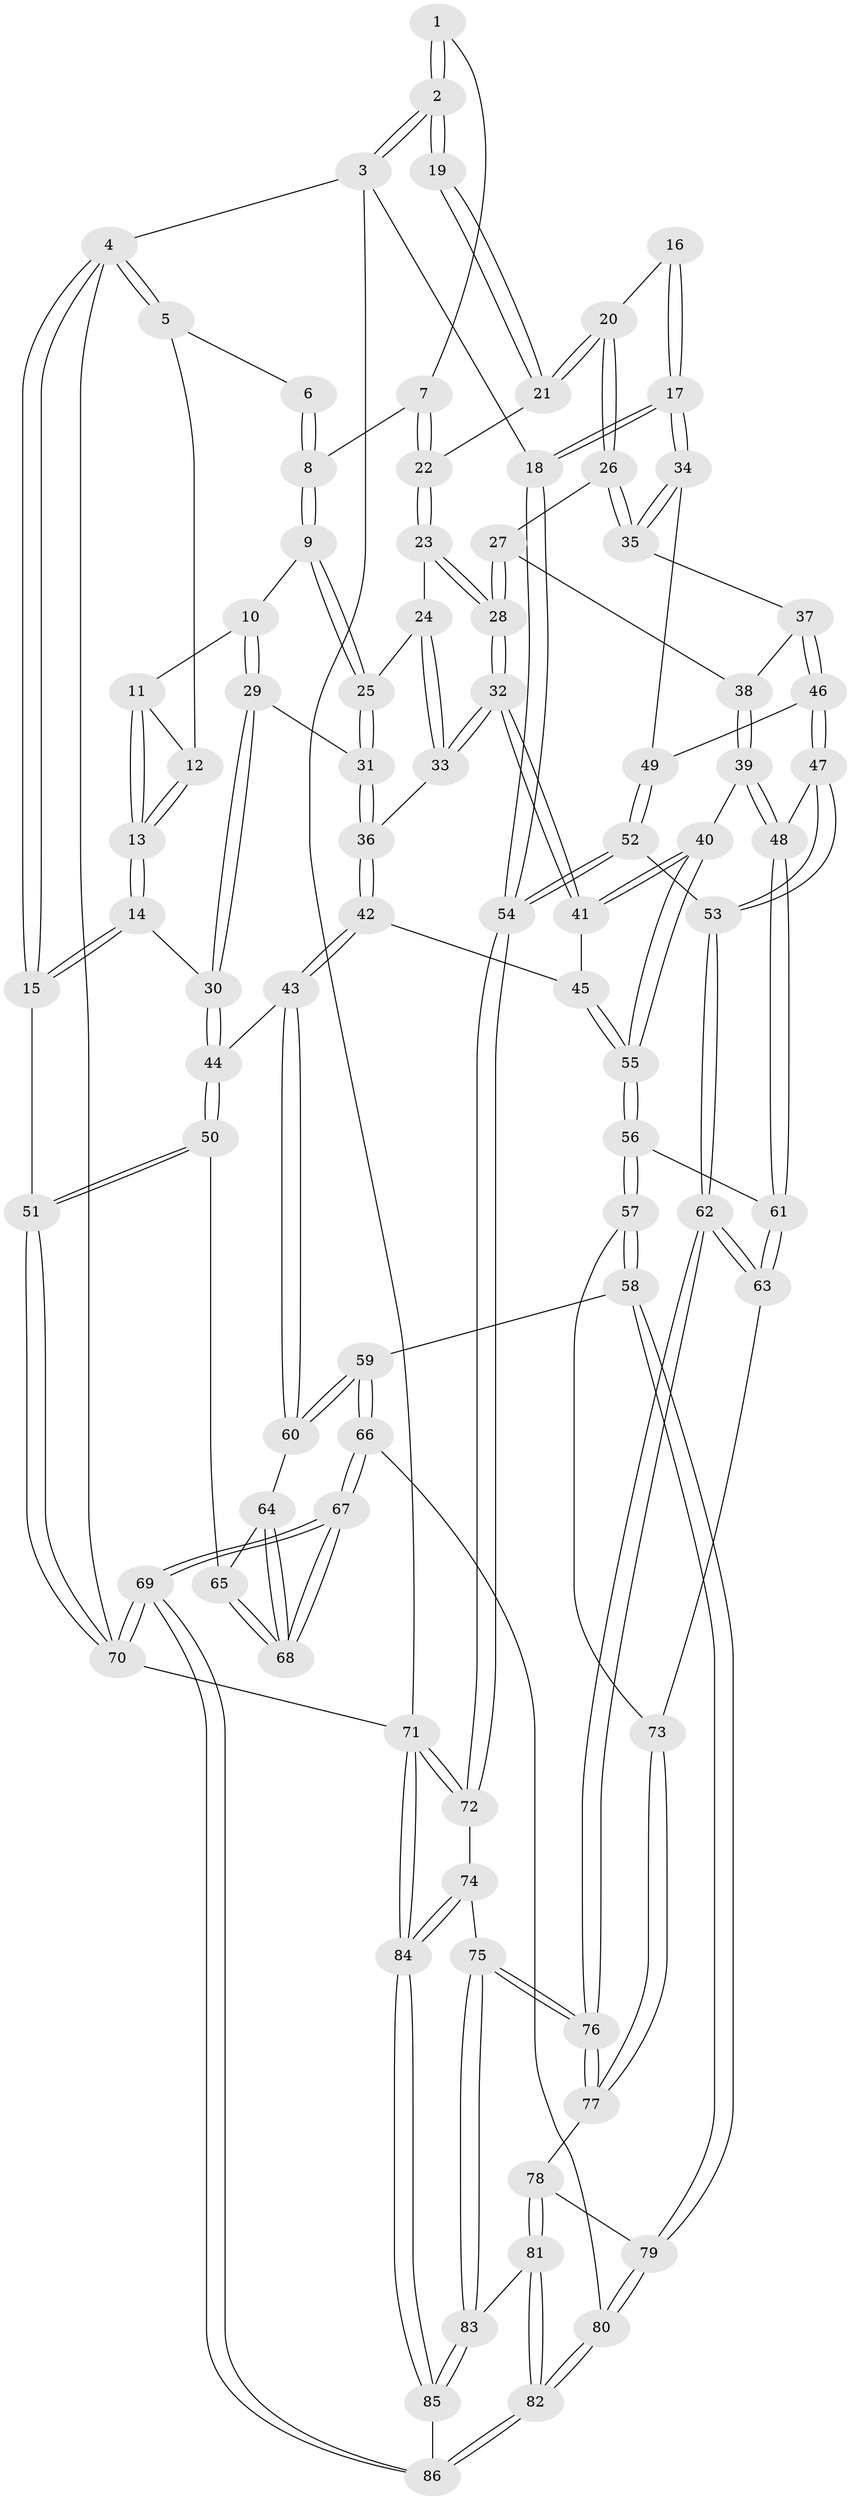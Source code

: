 // Generated by graph-tools (version 1.1) at 2025/38/03/09/25 02:38:43]
// undirected, 86 vertices, 212 edges
graph export_dot {
graph [start="1"]
  node [color=gray90,style=filled];
  1 [pos="+0.6481628497361696+0"];
  2 [pos="+1+0"];
  3 [pos="+1+0"];
  4 [pos="+0+0"];
  5 [pos="+0.011617830648826613+0"];
  6 [pos="+0.4461908931160398+0"];
  7 [pos="+0.6662456579093141+0.024026658098241255"];
  8 [pos="+0.3745677148453487+0.1263192059017352"];
  9 [pos="+0.35005978788211917+0.16902353274145315"];
  10 [pos="+0.31084386625493277+0.17100538691381548"];
  11 [pos="+0.30595417394541913+0.1702623285349896"];
  12 [pos="+0.09841601522728533+0"];
  13 [pos="+0.12494143971759192+0.2624204484969213"];
  14 [pos="+0.0772362073282977+0.31599799409759927"];
  15 [pos="+0+0.33710215455440523"];
  16 [pos="+0.9503526260785313+0.15847946461721057"];
  17 [pos="+1+0.3474164912166765"];
  18 [pos="+1+0.3511570705297589"];
  19 [pos="+0.9344171469886305+0.06608938909470946"];
  20 [pos="+0.7991181853816338+0.20567799412695906"];
  21 [pos="+0.7445782004501917+0.1306426862788985"];
  22 [pos="+0.6851372864381111+0.09410581682780167"];
  23 [pos="+0.6158889812993805+0.18259636343384011"];
  24 [pos="+0.5687308670154209+0.20609764383028759"];
  25 [pos="+0.40720782842230085+0.21570733837163672"];
  26 [pos="+0.8207888350346231+0.2561704885770325"];
  27 [pos="+0.7764993848418152+0.31858748621167604"];
  28 [pos="+0.6565358621979694+0.3544336614930236"];
  29 [pos="+0.30315989373228014+0.34404187038839035"];
  30 [pos="+0.2087815509969129+0.4324467279208537"];
  31 [pos="+0.4203540913110244+0.3437775757853766"];
  32 [pos="+0.6202853053554548+0.438441315015658"];
  33 [pos="+0.5236253284510227+0.3845940310400146"];
  34 [pos="+1+0.3507296081682661"];
  35 [pos="+0.9757487769552614+0.34175527197343814"];
  36 [pos="+0.4395644130669814+0.385423336244753"];
  37 [pos="+0.8469109072651195+0.4448560481513378"];
  38 [pos="+0.7781646226289131+0.3793098280978052"];
  39 [pos="+0.6654656661834347+0.50075538029922"];
  40 [pos="+0.6537830692234272+0.4927319738778582"];
  41 [pos="+0.6221417830959053+0.4431079393901476"];
  42 [pos="+0.3747090831366631+0.49543590422697553"];
  43 [pos="+0.30877405815966613+0.5223048725748285"];
  44 [pos="+0.21302701933713408+0.4396378116639986"];
  45 [pos="+0.4371023658721232+0.5272102179373438"];
  46 [pos="+0.8334095448316009+0.4776380976550956"];
  47 [pos="+0.6888662761054561+0.5226109205483398"];
  48 [pos="+0.6836065906296521+0.521538411125137"];
  49 [pos="+0.8799097006912692+0.5369227460489033"];
  50 [pos="+0.07535373708228787+0.6101421685236622"];
  51 [pos="+0+0.5474024356704127"];
  52 [pos="+0.9096506602361778+0.6610565377743977"];
  53 [pos="+0.8650050815669735+0.6736099802585285"];
  54 [pos="+1+0.7182538674043224"];
  55 [pos="+0.5029029202189499+0.5888003627061301"];
  56 [pos="+0.507880131386835+0.6914422511522554"];
  57 [pos="+0.4741139578621397+0.7211611790156418"];
  58 [pos="+0.444634906313464+0.7421297194025592"];
  59 [pos="+0.389251681167572+0.7510107610863397"];
  60 [pos="+0.3007435904068945+0.5722421682943786"];
  61 [pos="+0.6386844480880168+0.6911182783952244"];
  62 [pos="+0.7711891916937247+0.7650984339947382"];
  63 [pos="+0.6514851225064112+0.7063400058632429"];
  64 [pos="+0.25397775706706505+0.6037002949394377"];
  65 [pos="+0.09171290414445132+0.625042009111756"];
  66 [pos="+0.33413936304114894+0.8212095761529759"];
  67 [pos="+0.15226660241557957+0.907449030102012"];
  68 [pos="+0.15007881435990422+0.8079645324973629"];
  69 [pos="+0+1"];
  70 [pos="+0+1"];
  71 [pos="+1+1"];
  72 [pos="+1+1"];
  73 [pos="+0.6080089500310245+0.8145271229734327"];
  74 [pos="+0.7938186278311601+0.860779707811302"];
  75 [pos="+0.7752716205933127+0.8491816389088593"];
  76 [pos="+0.7726905130130618+0.8299996349256786"];
  77 [pos="+0.6073738730345174+0.8197909584132425"];
  78 [pos="+0.591867514226467+0.8569939764384205"];
  79 [pos="+0.5210635248654824+0.8387488824180188"];
  80 [pos="+0.47504913867566345+0.9687412298158452"];
  81 [pos="+0.6214871818347251+0.9146893252039378"];
  82 [pos="+0.5049529672197992+1"];
  83 [pos="+0.7049035052755197+0.9173265232360387"];
  84 [pos="+0.8867897424476515+1"];
  85 [pos="+0.7661792841983582+1"];
  86 [pos="+0.4830269324277368+1"];
  1 -- 2;
  1 -- 2;
  1 -- 7;
  2 -- 3;
  2 -- 3;
  2 -- 19;
  2 -- 19;
  3 -- 4;
  3 -- 18;
  3 -- 71;
  4 -- 5;
  4 -- 5;
  4 -- 15;
  4 -- 15;
  4 -- 70;
  5 -- 6;
  5 -- 12;
  6 -- 8;
  6 -- 8;
  7 -- 8;
  7 -- 22;
  7 -- 22;
  8 -- 9;
  8 -- 9;
  9 -- 10;
  9 -- 25;
  9 -- 25;
  10 -- 11;
  10 -- 29;
  10 -- 29;
  11 -- 12;
  11 -- 13;
  11 -- 13;
  12 -- 13;
  12 -- 13;
  13 -- 14;
  13 -- 14;
  14 -- 15;
  14 -- 15;
  14 -- 30;
  15 -- 51;
  16 -- 17;
  16 -- 17;
  16 -- 20;
  17 -- 18;
  17 -- 18;
  17 -- 34;
  17 -- 34;
  18 -- 54;
  18 -- 54;
  19 -- 21;
  19 -- 21;
  20 -- 21;
  20 -- 21;
  20 -- 26;
  20 -- 26;
  21 -- 22;
  22 -- 23;
  22 -- 23;
  23 -- 24;
  23 -- 28;
  23 -- 28;
  24 -- 25;
  24 -- 33;
  24 -- 33;
  25 -- 31;
  25 -- 31;
  26 -- 27;
  26 -- 35;
  26 -- 35;
  27 -- 28;
  27 -- 28;
  27 -- 38;
  28 -- 32;
  28 -- 32;
  29 -- 30;
  29 -- 30;
  29 -- 31;
  30 -- 44;
  30 -- 44;
  31 -- 36;
  31 -- 36;
  32 -- 33;
  32 -- 33;
  32 -- 41;
  32 -- 41;
  33 -- 36;
  34 -- 35;
  34 -- 35;
  34 -- 49;
  35 -- 37;
  36 -- 42;
  36 -- 42;
  37 -- 38;
  37 -- 46;
  37 -- 46;
  38 -- 39;
  38 -- 39;
  39 -- 40;
  39 -- 48;
  39 -- 48;
  40 -- 41;
  40 -- 41;
  40 -- 55;
  40 -- 55;
  41 -- 45;
  42 -- 43;
  42 -- 43;
  42 -- 45;
  43 -- 44;
  43 -- 60;
  43 -- 60;
  44 -- 50;
  44 -- 50;
  45 -- 55;
  45 -- 55;
  46 -- 47;
  46 -- 47;
  46 -- 49;
  47 -- 48;
  47 -- 53;
  47 -- 53;
  48 -- 61;
  48 -- 61;
  49 -- 52;
  49 -- 52;
  50 -- 51;
  50 -- 51;
  50 -- 65;
  51 -- 70;
  51 -- 70;
  52 -- 53;
  52 -- 54;
  52 -- 54;
  53 -- 62;
  53 -- 62;
  54 -- 72;
  54 -- 72;
  55 -- 56;
  55 -- 56;
  56 -- 57;
  56 -- 57;
  56 -- 61;
  57 -- 58;
  57 -- 58;
  57 -- 73;
  58 -- 59;
  58 -- 79;
  58 -- 79;
  59 -- 60;
  59 -- 60;
  59 -- 66;
  59 -- 66;
  60 -- 64;
  61 -- 63;
  61 -- 63;
  62 -- 63;
  62 -- 63;
  62 -- 76;
  62 -- 76;
  63 -- 73;
  64 -- 65;
  64 -- 68;
  64 -- 68;
  65 -- 68;
  65 -- 68;
  66 -- 67;
  66 -- 67;
  66 -- 80;
  67 -- 68;
  67 -- 68;
  67 -- 69;
  67 -- 69;
  69 -- 70;
  69 -- 70;
  69 -- 86;
  69 -- 86;
  70 -- 71;
  71 -- 72;
  71 -- 72;
  71 -- 84;
  71 -- 84;
  72 -- 74;
  73 -- 77;
  73 -- 77;
  74 -- 75;
  74 -- 84;
  74 -- 84;
  75 -- 76;
  75 -- 76;
  75 -- 83;
  75 -- 83;
  76 -- 77;
  76 -- 77;
  77 -- 78;
  78 -- 79;
  78 -- 81;
  78 -- 81;
  79 -- 80;
  79 -- 80;
  80 -- 82;
  80 -- 82;
  81 -- 82;
  81 -- 82;
  81 -- 83;
  82 -- 86;
  82 -- 86;
  83 -- 85;
  83 -- 85;
  84 -- 85;
  84 -- 85;
  85 -- 86;
}
